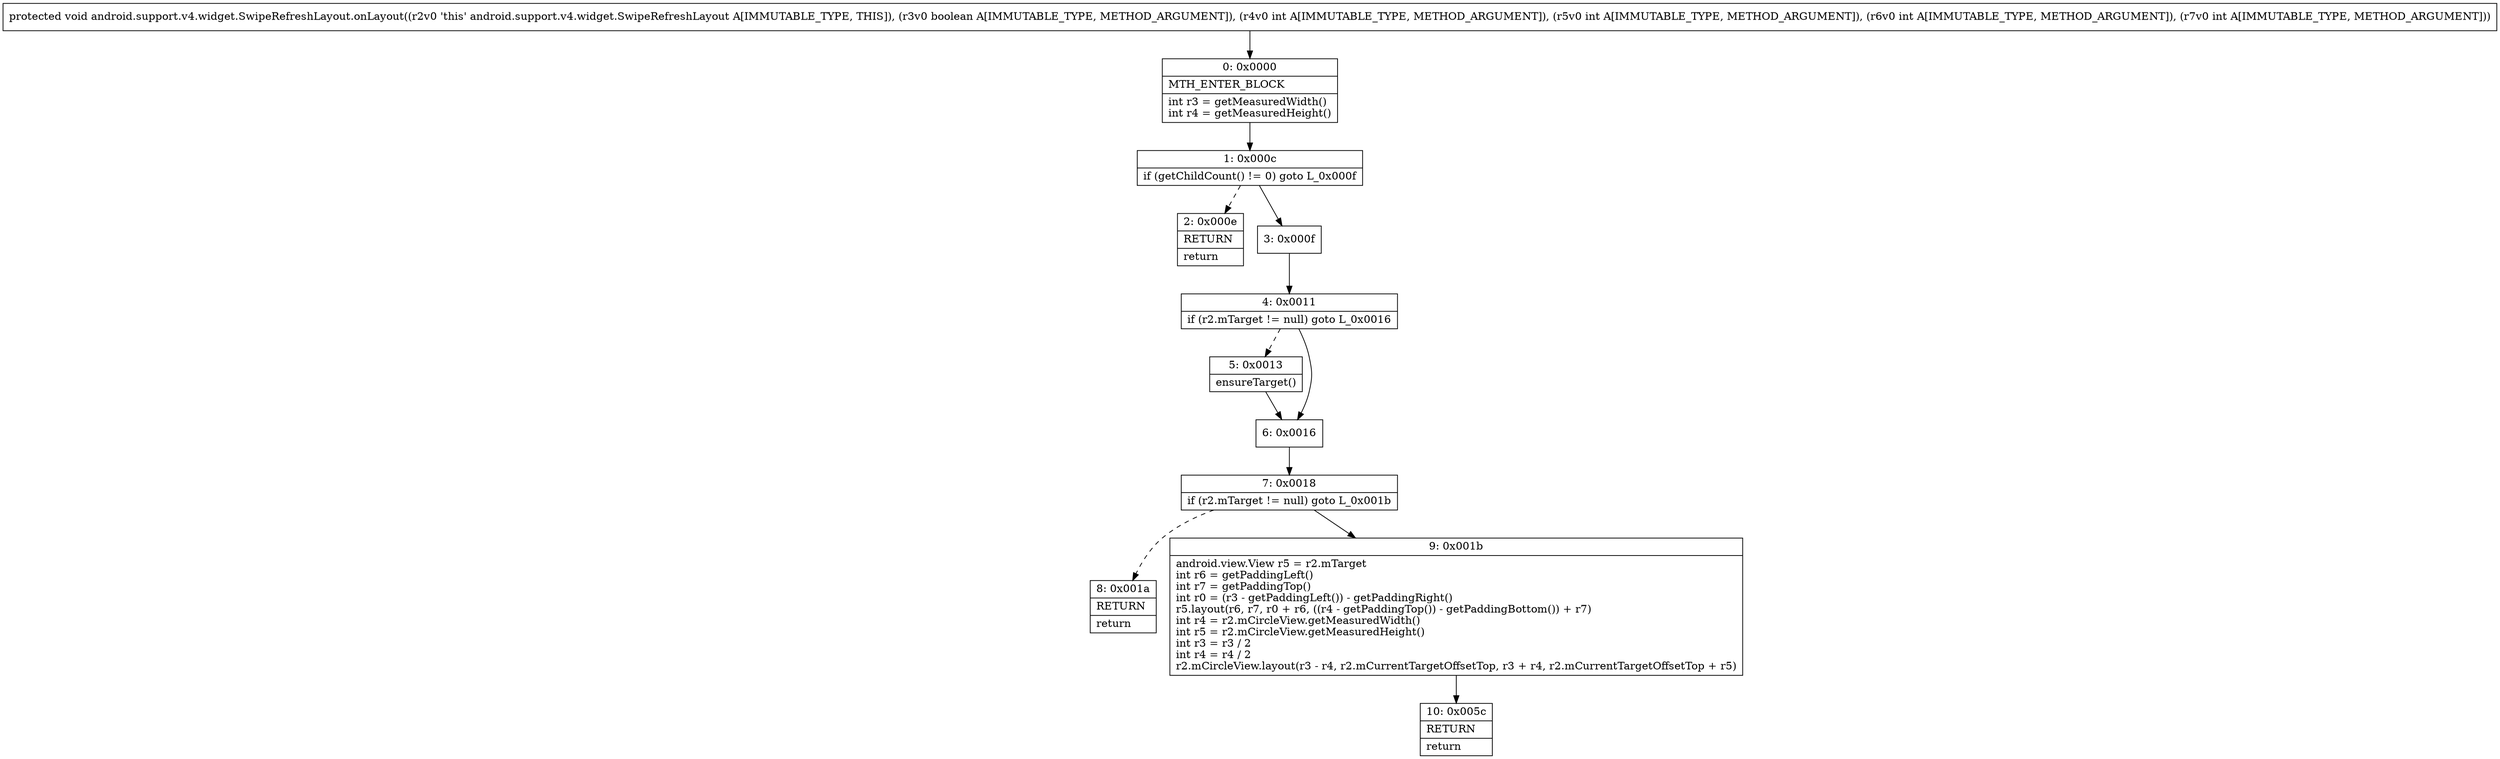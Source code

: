 digraph "CFG forandroid.support.v4.widget.SwipeRefreshLayout.onLayout(ZIIII)V" {
Node_0 [shape=record,label="{0\:\ 0x0000|MTH_ENTER_BLOCK\l|int r3 = getMeasuredWidth()\lint r4 = getMeasuredHeight()\l}"];
Node_1 [shape=record,label="{1\:\ 0x000c|if (getChildCount() != 0) goto L_0x000f\l}"];
Node_2 [shape=record,label="{2\:\ 0x000e|RETURN\l|return\l}"];
Node_3 [shape=record,label="{3\:\ 0x000f}"];
Node_4 [shape=record,label="{4\:\ 0x0011|if (r2.mTarget != null) goto L_0x0016\l}"];
Node_5 [shape=record,label="{5\:\ 0x0013|ensureTarget()\l}"];
Node_6 [shape=record,label="{6\:\ 0x0016}"];
Node_7 [shape=record,label="{7\:\ 0x0018|if (r2.mTarget != null) goto L_0x001b\l}"];
Node_8 [shape=record,label="{8\:\ 0x001a|RETURN\l|return\l}"];
Node_9 [shape=record,label="{9\:\ 0x001b|android.view.View r5 = r2.mTarget\lint r6 = getPaddingLeft()\lint r7 = getPaddingTop()\lint r0 = (r3 \- getPaddingLeft()) \- getPaddingRight()\lr5.layout(r6, r7, r0 + r6, ((r4 \- getPaddingTop()) \- getPaddingBottom()) + r7)\lint r4 = r2.mCircleView.getMeasuredWidth()\lint r5 = r2.mCircleView.getMeasuredHeight()\lint r3 = r3 \/ 2\lint r4 = r4 \/ 2\lr2.mCircleView.layout(r3 \- r4, r2.mCurrentTargetOffsetTop, r3 + r4, r2.mCurrentTargetOffsetTop + r5)\l}"];
Node_10 [shape=record,label="{10\:\ 0x005c|RETURN\l|return\l}"];
MethodNode[shape=record,label="{protected void android.support.v4.widget.SwipeRefreshLayout.onLayout((r2v0 'this' android.support.v4.widget.SwipeRefreshLayout A[IMMUTABLE_TYPE, THIS]), (r3v0 boolean A[IMMUTABLE_TYPE, METHOD_ARGUMENT]), (r4v0 int A[IMMUTABLE_TYPE, METHOD_ARGUMENT]), (r5v0 int A[IMMUTABLE_TYPE, METHOD_ARGUMENT]), (r6v0 int A[IMMUTABLE_TYPE, METHOD_ARGUMENT]), (r7v0 int A[IMMUTABLE_TYPE, METHOD_ARGUMENT])) }"];
MethodNode -> Node_0;
Node_0 -> Node_1;
Node_1 -> Node_2[style=dashed];
Node_1 -> Node_3;
Node_3 -> Node_4;
Node_4 -> Node_5[style=dashed];
Node_4 -> Node_6;
Node_5 -> Node_6;
Node_6 -> Node_7;
Node_7 -> Node_8[style=dashed];
Node_7 -> Node_9;
Node_9 -> Node_10;
}

